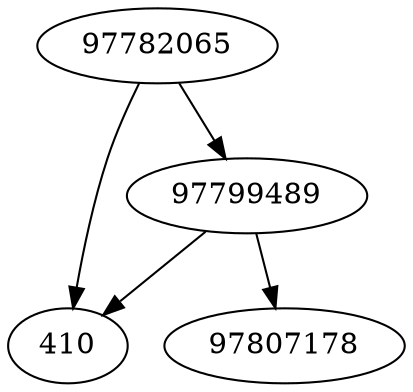 strict digraph  {
97799489;
97782065;
410;
97807178;
97799489 -> 410;
97799489 -> 97807178;
97782065 -> 410;
97782065 -> 97799489;
}
